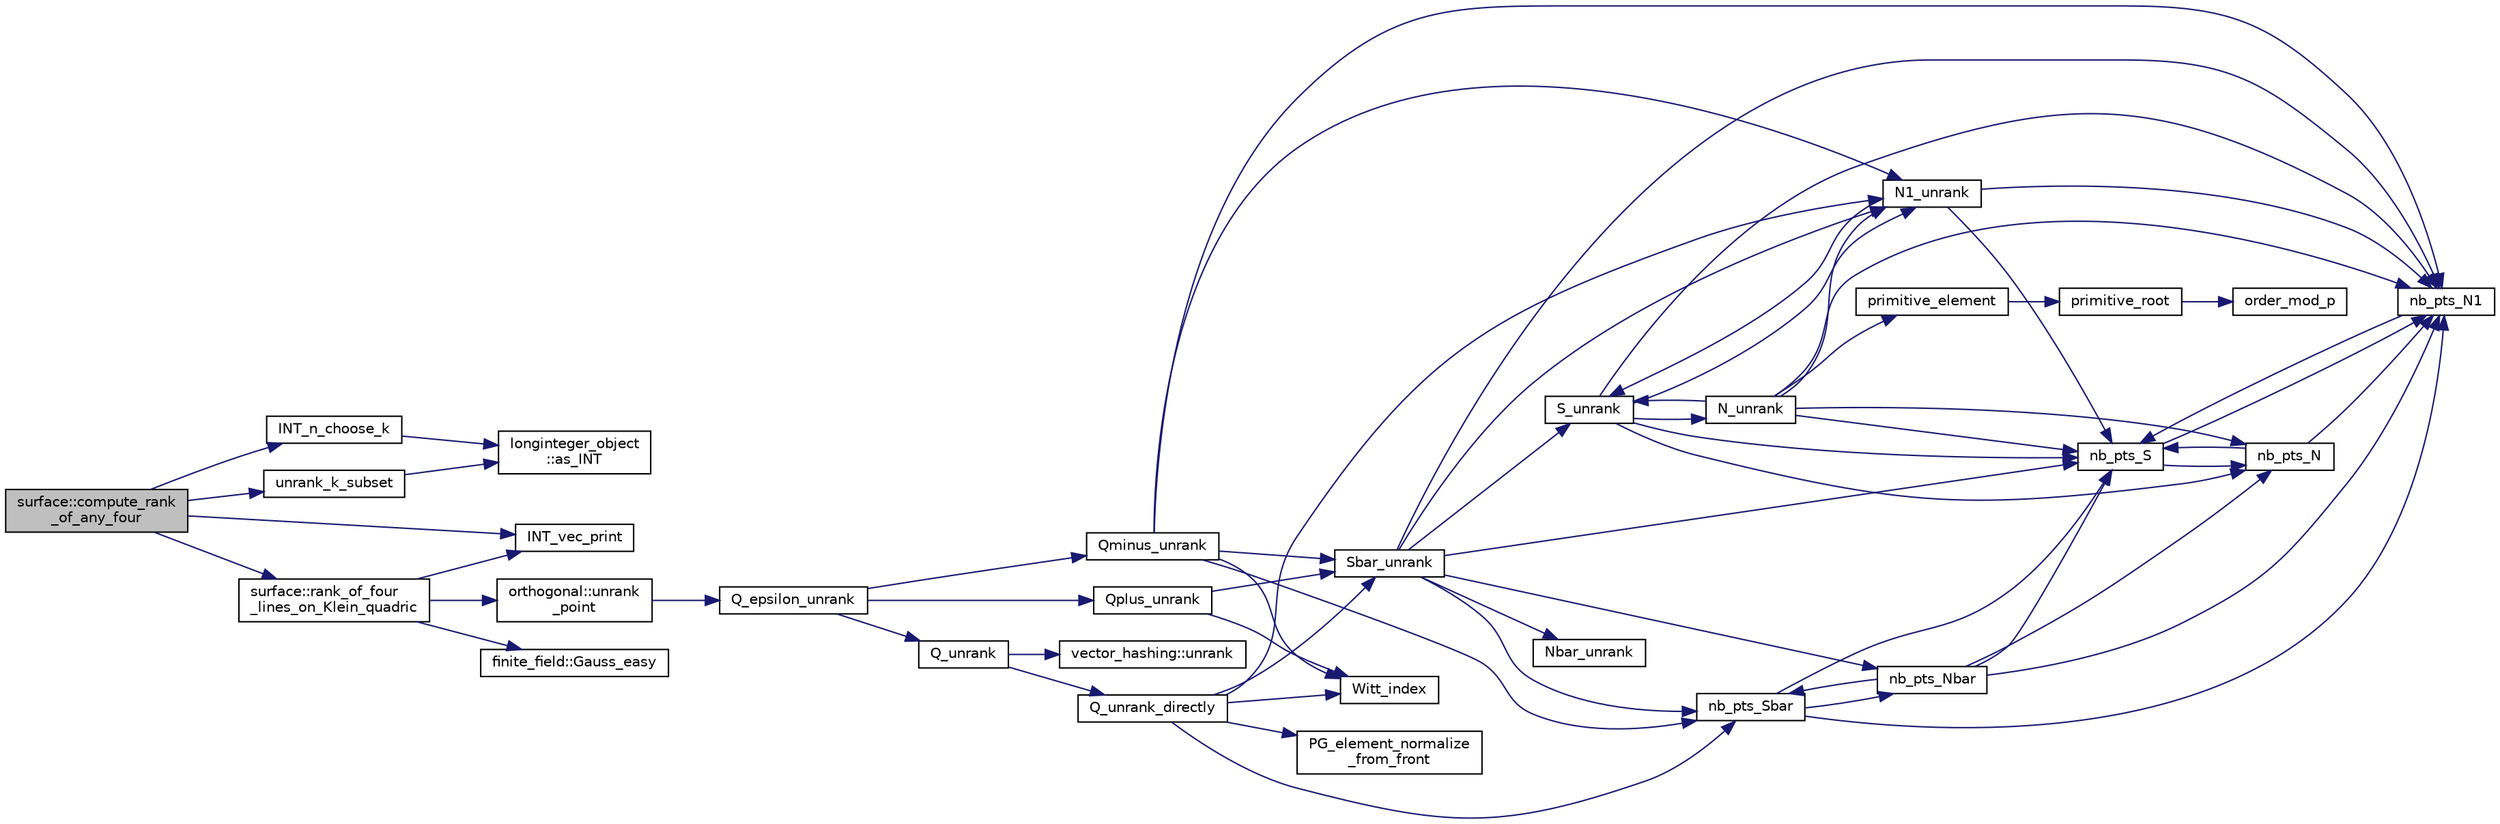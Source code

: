 digraph "surface::compute_rank_of_any_four"
{
  edge [fontname="Helvetica",fontsize="10",labelfontname="Helvetica",labelfontsize="10"];
  node [fontname="Helvetica",fontsize="10",shape=record];
  rankdir="LR";
  Node527 [label="surface::compute_rank\l_of_any_four",height=0.2,width=0.4,color="black", fillcolor="grey75", style="filled", fontcolor="black"];
  Node527 -> Node528 [color="midnightblue",fontsize="10",style="solid",fontname="Helvetica"];
  Node528 [label="INT_n_choose_k",height=0.2,width=0.4,color="black", fillcolor="white", style="filled",URL="$d2/d7c/combinatorics_8_c.html#aa74adc702e59feadb839f44c0aaec8f6"];
  Node528 -> Node529 [color="midnightblue",fontsize="10",style="solid",fontname="Helvetica"];
  Node529 [label="longinteger_object\l::as_INT",height=0.2,width=0.4,color="black", fillcolor="white", style="filled",URL="$dd/d7e/classlonginteger__object.html#afb992d4679a6741acc63c8bcba27971e"];
  Node527 -> Node530 [color="midnightblue",fontsize="10",style="solid",fontname="Helvetica"];
  Node530 [label="unrank_k_subset",height=0.2,width=0.4,color="black", fillcolor="white", style="filled",URL="$d2/d7c/combinatorics_8_c.html#a709dbec12f4da5bb02b9352d45a2c77d"];
  Node530 -> Node529 [color="midnightblue",fontsize="10",style="solid",fontname="Helvetica"];
  Node527 -> Node531 [color="midnightblue",fontsize="10",style="solid",fontname="Helvetica"];
  Node531 [label="surface::rank_of_four\l_lines_on_Klein_quadric",height=0.2,width=0.4,color="black", fillcolor="white", style="filled",URL="$d5/d88/classsurface.html#a2b9332dcfebfb4be2cdea56cebd1639d"];
  Node531 -> Node532 [color="midnightblue",fontsize="10",style="solid",fontname="Helvetica"];
  Node532 [label="INT_vec_print",height=0.2,width=0.4,color="black", fillcolor="white", style="filled",URL="$df/dbf/sajeeb_8_c.html#a79a5901af0b47dd0d694109543c027fe"];
  Node531 -> Node533 [color="midnightblue",fontsize="10",style="solid",fontname="Helvetica"];
  Node533 [label="orthogonal::unrank\l_point",height=0.2,width=0.4,color="black", fillcolor="white", style="filled",URL="$d7/daa/classorthogonal.html#ab655117100f7c66c19817b84ac5ac0a0"];
  Node533 -> Node534 [color="midnightblue",fontsize="10",style="solid",fontname="Helvetica"];
  Node534 [label="Q_epsilon_unrank",height=0.2,width=0.4,color="black", fillcolor="white", style="filled",URL="$d4/d67/geometry_8h.html#af162c4d30d4a6528299e37551c353e7b"];
  Node534 -> Node535 [color="midnightblue",fontsize="10",style="solid",fontname="Helvetica"];
  Node535 [label="Q_unrank",height=0.2,width=0.4,color="black", fillcolor="white", style="filled",URL="$db/da0/lib_2foundations_2geometry_2orthogonal__points_8_c.html#a6d02923d5b54ef796934e753e6f5b65b"];
  Node535 -> Node536 [color="midnightblue",fontsize="10",style="solid",fontname="Helvetica"];
  Node536 [label="vector_hashing::unrank",height=0.2,width=0.4,color="black", fillcolor="white", style="filled",URL="$d8/daa/classvector__hashing.html#abbebd3a96a6d27a34b9b49af99e2ed3d"];
  Node535 -> Node537 [color="midnightblue",fontsize="10",style="solid",fontname="Helvetica"];
  Node537 [label="Q_unrank_directly",height=0.2,width=0.4,color="black", fillcolor="white", style="filled",URL="$db/da0/lib_2foundations_2geometry_2orthogonal__points_8_c.html#a105e7e72249e78fcf0785c69099d90ce"];
  Node537 -> Node538 [color="midnightblue",fontsize="10",style="solid",fontname="Helvetica"];
  Node538 [label="Witt_index",height=0.2,width=0.4,color="black", fillcolor="white", style="filled",URL="$db/da0/lib_2foundations_2geometry_2orthogonal__points_8_c.html#ab3483ecb9859a6758f82b5327da50534"];
  Node537 -> Node539 [color="midnightblue",fontsize="10",style="solid",fontname="Helvetica"];
  Node539 [label="nb_pts_Sbar",height=0.2,width=0.4,color="black", fillcolor="white", style="filled",URL="$db/da0/lib_2foundations_2geometry_2orthogonal__points_8_c.html#a986dda26505c9934c771578b084f67cc"];
  Node539 -> Node540 [color="midnightblue",fontsize="10",style="solid",fontname="Helvetica"];
  Node540 [label="nb_pts_S",height=0.2,width=0.4,color="black", fillcolor="white", style="filled",URL="$db/da0/lib_2foundations_2geometry_2orthogonal__points_8_c.html#a9bc3dec6e722644d182738102c3e04f3"];
  Node540 -> Node541 [color="midnightblue",fontsize="10",style="solid",fontname="Helvetica"];
  Node541 [label="nb_pts_N",height=0.2,width=0.4,color="black", fillcolor="white", style="filled",URL="$db/da0/lib_2foundations_2geometry_2orthogonal__points_8_c.html#a93e16898c27b1d1c0a6405a7b0615ba6"];
  Node541 -> Node540 [color="midnightblue",fontsize="10",style="solid",fontname="Helvetica"];
  Node541 -> Node542 [color="midnightblue",fontsize="10",style="solid",fontname="Helvetica"];
  Node542 [label="nb_pts_N1",height=0.2,width=0.4,color="black", fillcolor="white", style="filled",URL="$db/da0/lib_2foundations_2geometry_2orthogonal__points_8_c.html#ae0f2e1c76523db67b4ec9629ccc35bc6"];
  Node542 -> Node540 [color="midnightblue",fontsize="10",style="solid",fontname="Helvetica"];
  Node540 -> Node542 [color="midnightblue",fontsize="10",style="solid",fontname="Helvetica"];
  Node539 -> Node543 [color="midnightblue",fontsize="10",style="solid",fontname="Helvetica"];
  Node543 [label="nb_pts_Nbar",height=0.2,width=0.4,color="black", fillcolor="white", style="filled",URL="$db/da0/lib_2foundations_2geometry_2orthogonal__points_8_c.html#a51b4684a176c6841fd3cd6c34c684c2c"];
  Node543 -> Node539 [color="midnightblue",fontsize="10",style="solid",fontname="Helvetica"];
  Node543 -> Node541 [color="midnightblue",fontsize="10",style="solid",fontname="Helvetica"];
  Node543 -> Node540 [color="midnightblue",fontsize="10",style="solid",fontname="Helvetica"];
  Node543 -> Node542 [color="midnightblue",fontsize="10",style="solid",fontname="Helvetica"];
  Node539 -> Node542 [color="midnightblue",fontsize="10",style="solid",fontname="Helvetica"];
  Node537 -> Node544 [color="midnightblue",fontsize="10",style="solid",fontname="Helvetica"];
  Node544 [label="Sbar_unrank",height=0.2,width=0.4,color="black", fillcolor="white", style="filled",URL="$db/da0/lib_2foundations_2geometry_2orthogonal__points_8_c.html#a65d9b9ccfff12dd92f4f4e8360701c98"];
  Node544 -> Node539 [color="midnightblue",fontsize="10",style="solid",fontname="Helvetica"];
  Node544 -> Node540 [color="midnightblue",fontsize="10",style="solid",fontname="Helvetica"];
  Node544 -> Node545 [color="midnightblue",fontsize="10",style="solid",fontname="Helvetica"];
  Node545 [label="S_unrank",height=0.2,width=0.4,color="black", fillcolor="white", style="filled",URL="$db/da0/lib_2foundations_2geometry_2orthogonal__points_8_c.html#a18964a35af25f1b4a85f4eaeb1543d92"];
  Node545 -> Node540 [color="midnightblue",fontsize="10",style="solid",fontname="Helvetica"];
  Node545 -> Node541 [color="midnightblue",fontsize="10",style="solid",fontname="Helvetica"];
  Node545 -> Node542 [color="midnightblue",fontsize="10",style="solid",fontname="Helvetica"];
  Node545 -> Node546 [color="midnightblue",fontsize="10",style="solid",fontname="Helvetica"];
  Node546 [label="N_unrank",height=0.2,width=0.4,color="black", fillcolor="white", style="filled",URL="$db/da0/lib_2foundations_2geometry_2orthogonal__points_8_c.html#ab79724bd19da3bc1b383550113f9d7aa"];
  Node546 -> Node540 [color="midnightblue",fontsize="10",style="solid",fontname="Helvetica"];
  Node546 -> Node541 [color="midnightblue",fontsize="10",style="solid",fontname="Helvetica"];
  Node546 -> Node545 [color="midnightblue",fontsize="10",style="solid",fontname="Helvetica"];
  Node546 -> Node542 [color="midnightblue",fontsize="10",style="solid",fontname="Helvetica"];
  Node546 -> Node547 [color="midnightblue",fontsize="10",style="solid",fontname="Helvetica"];
  Node547 [label="N1_unrank",height=0.2,width=0.4,color="black", fillcolor="white", style="filled",URL="$db/da0/lib_2foundations_2geometry_2orthogonal__points_8_c.html#aa9427e27f7f207c1baff3a34cc5d78cf"];
  Node547 -> Node540 [color="midnightblue",fontsize="10",style="solid",fontname="Helvetica"];
  Node547 -> Node542 [color="midnightblue",fontsize="10",style="solid",fontname="Helvetica"];
  Node547 -> Node545 [color="midnightblue",fontsize="10",style="solid",fontname="Helvetica"];
  Node546 -> Node548 [color="midnightblue",fontsize="10",style="solid",fontname="Helvetica"];
  Node548 [label="primitive_element",height=0.2,width=0.4,color="black", fillcolor="white", style="filled",URL="$db/da0/lib_2foundations_2geometry_2orthogonal__points_8_c.html#a97350390ec02c8cd9f54751708e28768"];
  Node548 -> Node549 [color="midnightblue",fontsize="10",style="solid",fontname="Helvetica"];
  Node549 [label="primitive_root",height=0.2,width=0.4,color="black", fillcolor="white", style="filled",URL="$de/dc5/algebra__and__number__theory_8h.html#a0b6f7619d12ff2c4e60b852b820b0972"];
  Node549 -> Node550 [color="midnightblue",fontsize="10",style="solid",fontname="Helvetica"];
  Node550 [label="order_mod_p",height=0.2,width=0.4,color="black", fillcolor="white", style="filled",URL="$df/dda/number__theory_8_c.html#aa38aa7e68ab81726a4462995135456b2"];
  Node545 -> Node547 [color="midnightblue",fontsize="10",style="solid",fontname="Helvetica"];
  Node544 -> Node543 [color="midnightblue",fontsize="10",style="solid",fontname="Helvetica"];
  Node544 -> Node542 [color="midnightblue",fontsize="10",style="solid",fontname="Helvetica"];
  Node544 -> Node551 [color="midnightblue",fontsize="10",style="solid",fontname="Helvetica"];
  Node551 [label="Nbar_unrank",height=0.2,width=0.4,color="black", fillcolor="white", style="filled",URL="$db/da0/lib_2foundations_2geometry_2orthogonal__points_8_c.html#ad641d8fb061c898a2c18266e263fb278"];
  Node544 -> Node547 [color="midnightblue",fontsize="10",style="solid",fontname="Helvetica"];
  Node537 -> Node552 [color="midnightblue",fontsize="10",style="solid",fontname="Helvetica"];
  Node552 [label="PG_element_normalize\l_from_front",height=0.2,width=0.4,color="black", fillcolor="white", style="filled",URL="$d4/d67/geometry_8h.html#af675caf5f9975573455c8d93cb56bf95"];
  Node537 -> Node547 [color="midnightblue",fontsize="10",style="solid",fontname="Helvetica"];
  Node534 -> Node553 [color="midnightblue",fontsize="10",style="solid",fontname="Helvetica"];
  Node553 [label="Qplus_unrank",height=0.2,width=0.4,color="black", fillcolor="white", style="filled",URL="$db/da0/lib_2foundations_2geometry_2orthogonal__points_8_c.html#ad50512edd586919700e033744b4a03c8"];
  Node553 -> Node538 [color="midnightblue",fontsize="10",style="solid",fontname="Helvetica"];
  Node553 -> Node544 [color="midnightblue",fontsize="10",style="solid",fontname="Helvetica"];
  Node534 -> Node554 [color="midnightblue",fontsize="10",style="solid",fontname="Helvetica"];
  Node554 [label="Qminus_unrank",height=0.2,width=0.4,color="black", fillcolor="white", style="filled",URL="$db/da0/lib_2foundations_2geometry_2orthogonal__points_8_c.html#ac2dd18f435ab479095b836a483c12c7d"];
  Node554 -> Node538 [color="midnightblue",fontsize="10",style="solid",fontname="Helvetica"];
  Node554 -> Node539 [color="midnightblue",fontsize="10",style="solid",fontname="Helvetica"];
  Node554 -> Node544 [color="midnightblue",fontsize="10",style="solid",fontname="Helvetica"];
  Node554 -> Node542 [color="midnightblue",fontsize="10",style="solid",fontname="Helvetica"];
  Node554 -> Node547 [color="midnightblue",fontsize="10",style="solid",fontname="Helvetica"];
  Node531 -> Node555 [color="midnightblue",fontsize="10",style="solid",fontname="Helvetica"];
  Node555 [label="finite_field::Gauss_easy",height=0.2,width=0.4,color="black", fillcolor="white", style="filled",URL="$df/d5a/classfinite__field.html#a32761bf6c4a41f24b7193352127db8e7"];
  Node527 -> Node532 [color="midnightblue",fontsize="10",style="solid",fontname="Helvetica"];
}
